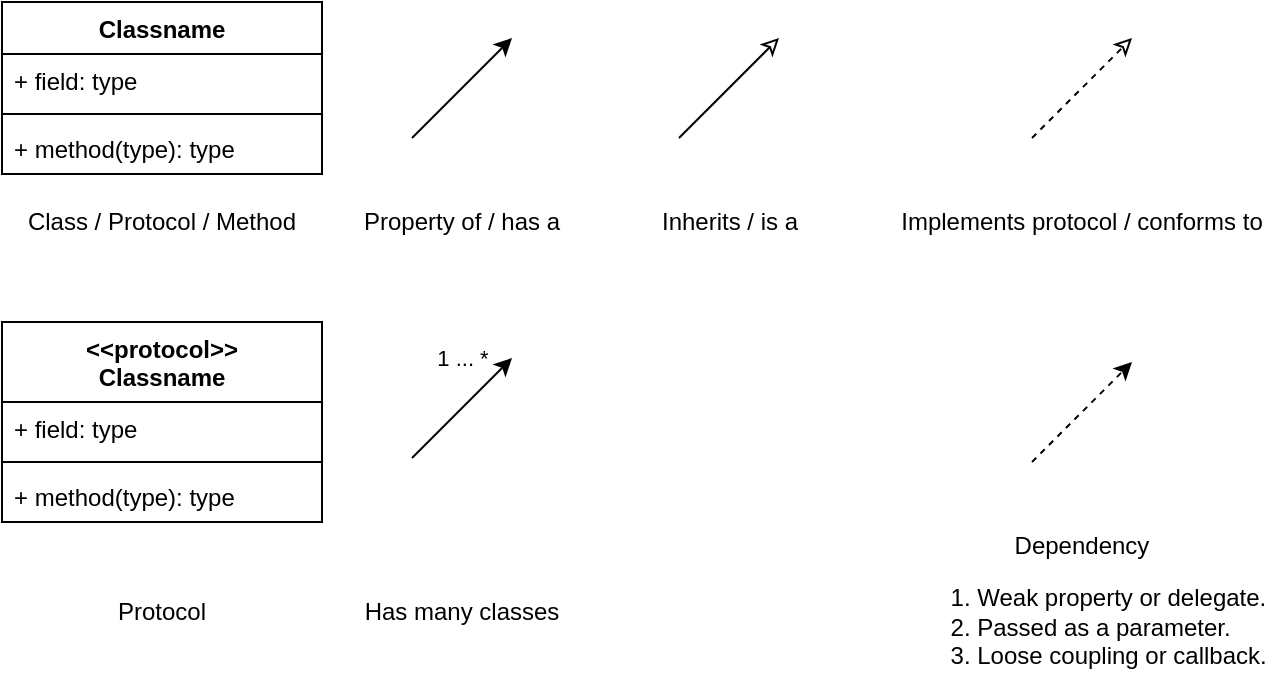 <mxfile version="15.2.7" type="device" pages="2"><diagram id="C5RBs43oDa-KdzZeNtuy" name="Description"><mxGraphModel dx="788" dy="503" grid="1" gridSize="10" guides="1" tooltips="1" connect="1" arrows="1" fold="1" page="1" pageScale="1" pageWidth="827" pageHeight="1169" math="0" shadow="0"><root><mxCell id="WIyWlLk6GJQsqaUBKTNV-0"/><mxCell id="WIyWlLk6GJQsqaUBKTNV-1" parent="WIyWlLk6GJQsqaUBKTNV-0"/><mxCell id="MYnlqdQX82v4iNZHuZaT-0" value="Classname" style="swimlane;fontStyle=1;align=center;verticalAlign=top;childLayout=stackLayout;horizontal=1;startSize=26;horizontalStack=0;resizeParent=1;resizeParentMax=0;resizeLast=0;collapsible=1;marginBottom=0;" vertex="1" parent="WIyWlLk6GJQsqaUBKTNV-1"><mxGeometry x="94" y="412" width="160" height="86" as="geometry"/></mxCell><mxCell id="MYnlqdQX82v4iNZHuZaT-1" value="+ field: type" style="text;strokeColor=none;fillColor=none;align=left;verticalAlign=top;spacingLeft=4;spacingRight=4;overflow=hidden;rotatable=0;points=[[0,0.5],[1,0.5]];portConstraint=eastwest;" vertex="1" parent="MYnlqdQX82v4iNZHuZaT-0"><mxGeometry y="26" width="160" height="26" as="geometry"/></mxCell><mxCell id="MYnlqdQX82v4iNZHuZaT-2" value="" style="line;strokeWidth=1;fillColor=none;align=left;verticalAlign=middle;spacingTop=-1;spacingLeft=3;spacingRight=3;rotatable=0;labelPosition=right;points=[];portConstraint=eastwest;" vertex="1" parent="MYnlqdQX82v4iNZHuZaT-0"><mxGeometry y="52" width="160" height="8" as="geometry"/></mxCell><mxCell id="MYnlqdQX82v4iNZHuZaT-3" value="+ method(type): type" style="text;strokeColor=none;fillColor=none;align=left;verticalAlign=top;spacingLeft=4;spacingRight=4;overflow=hidden;rotatable=0;points=[[0,0.5],[1,0.5]];portConstraint=eastwest;" vertex="1" parent="MYnlqdQX82v4iNZHuZaT-0"><mxGeometry y="60" width="160" height="26" as="geometry"/></mxCell><mxCell id="MYnlqdQX82v4iNZHuZaT-4" value="" style="endArrow=classic;html=1;" edge="1" parent="WIyWlLk6GJQsqaUBKTNV-1"><mxGeometry width="50" height="50" relative="1" as="geometry"><mxPoint x="299" y="480" as="sourcePoint"/><mxPoint x="349" y="430" as="targetPoint"/></mxGeometry></mxCell><mxCell id="MYnlqdQX82v4iNZHuZaT-5" value="Property of / has a" style="text;html=1;strokeColor=none;fillColor=none;align=center;verticalAlign=middle;whiteSpace=wrap;rounded=0;" vertex="1" parent="WIyWlLk6GJQsqaUBKTNV-1"><mxGeometry x="264" y="512" width="120" height="20" as="geometry"/></mxCell><mxCell id="MYnlqdQX82v4iNZHuZaT-6" value="" style="endArrow=classic;html=1;endFill=0;" edge="1" parent="WIyWlLk6GJQsqaUBKTNV-1"><mxGeometry width="50" height="50" relative="1" as="geometry"><mxPoint x="432.5" y="480" as="sourcePoint"/><mxPoint x="482.5" y="430" as="targetPoint"/></mxGeometry></mxCell><mxCell id="MYnlqdQX82v4iNZHuZaT-7" value="Class / Protocol / Method" style="text;html=1;strokeColor=none;fillColor=none;align=center;verticalAlign=middle;whiteSpace=wrap;rounded=0;" vertex="1" parent="WIyWlLk6GJQsqaUBKTNV-1"><mxGeometry x="99" y="512" width="150" height="20" as="geometry"/></mxCell><mxCell id="MYnlqdQX82v4iNZHuZaT-8" value="Inherits / is a" style="text;html=1;strokeColor=none;fillColor=none;align=center;verticalAlign=middle;whiteSpace=wrap;rounded=0;" vertex="1" parent="WIyWlLk6GJQsqaUBKTNV-1"><mxGeometry x="397.5" y="512" width="120" height="20" as="geometry"/></mxCell><mxCell id="MYnlqdQX82v4iNZHuZaT-9" value="" style="endArrow=classic;html=1;endFill=0;dashed=1;" edge="1" parent="WIyWlLk6GJQsqaUBKTNV-1"><mxGeometry width="50" height="50" relative="1" as="geometry"><mxPoint x="609" y="480" as="sourcePoint"/><mxPoint x="659" y="430" as="targetPoint"/></mxGeometry></mxCell><mxCell id="MYnlqdQX82v4iNZHuZaT-10" value="Implements protocol / conforms to" style="text;html=1;strokeColor=none;fillColor=none;align=center;verticalAlign=middle;whiteSpace=wrap;rounded=0;" vertex="1" parent="WIyWlLk6GJQsqaUBKTNV-1"><mxGeometry x="534" y="512" width="200" height="20" as="geometry"/></mxCell><mxCell id="MYnlqdQX82v4iNZHuZaT-11" value="" style="endArrow=classic;html=1;endFill=1;dashed=1;" edge="1" parent="WIyWlLk6GJQsqaUBKTNV-1"><mxGeometry width="50" height="50" relative="1" as="geometry"><mxPoint x="609" y="642" as="sourcePoint"/><mxPoint x="659" y="592" as="targetPoint"/></mxGeometry></mxCell><mxCell id="MYnlqdQX82v4iNZHuZaT-12" value="Dependency&lt;br&gt;&lt;ol&gt;&lt;li style=&quot;text-align: left&quot;&gt;Weak property or delegate.&lt;/li&gt;&lt;li style=&quot;text-align: left&quot;&gt;Passed as a parameter.&lt;/li&gt;&lt;li style=&quot;text-align: left&quot;&gt;Loose coupling or callback.&lt;/li&gt;&lt;/ol&gt;" style="text;html=1;strokeColor=none;fillColor=none;align=center;verticalAlign=middle;whiteSpace=wrap;rounded=0;" vertex="1" parent="WIyWlLk6GJQsqaUBKTNV-1"><mxGeometry x="540" y="677" width="188" height="80" as="geometry"/></mxCell><mxCell id="MYnlqdQX82v4iNZHuZaT-13" value="&lt;&lt;protocol&gt;&gt;&#10;Classname" style="swimlane;fontStyle=1;align=center;verticalAlign=top;childLayout=stackLayout;horizontal=1;startSize=40;horizontalStack=0;resizeParent=1;resizeParentMax=0;resizeLast=0;collapsible=1;marginBottom=0;" vertex="1" parent="WIyWlLk6GJQsqaUBKTNV-1"><mxGeometry x="94" y="572" width="160" height="100" as="geometry"/></mxCell><mxCell id="MYnlqdQX82v4iNZHuZaT-14" value="+ field: type" style="text;strokeColor=none;fillColor=none;align=left;verticalAlign=top;spacingLeft=4;spacingRight=4;overflow=hidden;rotatable=0;points=[[0,0.5],[1,0.5]];portConstraint=eastwest;" vertex="1" parent="MYnlqdQX82v4iNZHuZaT-13"><mxGeometry y="40" width="160" height="26" as="geometry"/></mxCell><mxCell id="MYnlqdQX82v4iNZHuZaT-15" value="" style="line;strokeWidth=1;fillColor=none;align=left;verticalAlign=middle;spacingTop=-1;spacingLeft=3;spacingRight=3;rotatable=0;labelPosition=right;points=[];portConstraint=eastwest;" vertex="1" parent="MYnlqdQX82v4iNZHuZaT-13"><mxGeometry y="66" width="160" height="8" as="geometry"/></mxCell><mxCell id="MYnlqdQX82v4iNZHuZaT-16" value="+ method(type): type" style="text;strokeColor=none;fillColor=none;align=left;verticalAlign=top;spacingLeft=4;spacingRight=4;overflow=hidden;rotatable=0;points=[[0,0.5],[1,0.5]];portConstraint=eastwest;" vertex="1" parent="MYnlqdQX82v4iNZHuZaT-13"><mxGeometry y="74" width="160" height="26" as="geometry"/></mxCell><mxCell id="MYnlqdQX82v4iNZHuZaT-17" value="Protocol" style="text;html=1;strokeColor=none;fillColor=none;align=center;verticalAlign=middle;whiteSpace=wrap;rounded=0;" vertex="1" parent="WIyWlLk6GJQsqaUBKTNV-1"><mxGeometry x="99" y="707" width="150" height="20" as="geometry"/></mxCell><mxCell id="NEwGOqY0Y7l0RlGgL4oX-0" value="" style="endArrow=classic;html=1;" edge="1" parent="WIyWlLk6GJQsqaUBKTNV-1"><mxGeometry width="50" height="50" relative="1" as="geometry"><mxPoint x="299" y="640" as="sourcePoint"/><mxPoint x="349" y="590" as="targetPoint"/></mxGeometry></mxCell><mxCell id="NEwGOqY0Y7l0RlGgL4oX-1" value="1 ... *" style="edgeLabel;html=1;align=center;verticalAlign=middle;resizable=0;points=[];" vertex="1" connectable="0" parent="NEwGOqY0Y7l0RlGgL4oX-0"><mxGeometry x="0.071" y="3" relative="1" as="geometry"><mxPoint y="-21" as="offset"/></mxGeometry></mxCell><mxCell id="NEwGOqY0Y7l0RlGgL4oX-2" value="Has many classes" style="text;html=1;strokeColor=none;fillColor=none;align=center;verticalAlign=middle;whiteSpace=wrap;rounded=0;" vertex="1" parent="WIyWlLk6GJQsqaUBKTNV-1"><mxGeometry x="264" y="707" width="120" height="20" as="geometry"/></mxCell></root></mxGraphModel></diagram><diagram id="Bg0Hy47L5EQv2H4X3ZQg" name="Challenge"><mxGraphModel dx="788" dy="503" grid="1" gridSize="10" guides="1" tooltips="1" connect="1" arrows="1" fold="1" page="1" pageScale="1" pageWidth="850" pageHeight="1100" math="0" shadow="0"><root><mxCell id="4TUxjk3uAsfYyBz-UIBp-0"/><mxCell id="4TUxjk3uAsfYyBz-UIBp-1" parent="4TUxjk3uAsfYyBz-UIBp-0"/><mxCell id="K3DhNAlJjDDmmAkPKSti-2" value="" style="rounded=0;whiteSpace=wrap;html=1;" vertex="1" parent="4TUxjk3uAsfYyBz-UIBp-1"><mxGeometry x="40" y="160" width="440" height="350" as="geometry"/></mxCell><mxCell id="4TUxjk3uAsfYyBz-UIBp-2" value="&lt;h1&gt;Description:&lt;/h1&gt;&lt;div&gt;&lt;ol&gt;&lt;li&gt;&lt;b&gt;Dog&lt;/b&gt; and &lt;b&gt;Cat&lt;/b&gt; inherit from &lt;b&gt;Animal&lt;/b&gt;, which defines &lt;b&gt;eat&lt;/b&gt; method.&lt;/li&gt;&lt;li&gt;&lt;b&gt;Vehicle&lt;/b&gt; protocol has one &lt;b&gt;Motor&lt;/b&gt; and one or more &lt;b&gt;Wheel&lt;/b&gt; objects.&lt;/li&gt;&lt;li&gt;&lt;b&gt;Professor&lt;/b&gt; is a &lt;b&gt;Teacher&lt;/b&gt; and conforms to a &lt;b&gt;Person&lt;/b&gt; protocol.&lt;/li&gt;&lt;/ol&gt;&lt;/div&gt;" style="text;html=1;strokeColor=none;fillColor=none;spacing=5;spacingTop=-20;whiteSpace=wrap;overflow=hidden;rounded=0;" vertex="1" parent="4TUxjk3uAsfYyBz-UIBp-1"><mxGeometry x="40" y="40" width="400" height="100" as="geometry"/></mxCell><mxCell id="RUfpCODgUtwX58ITGCoS-12" value="is an" style="edgeStyle=orthogonalEdgeStyle;rounded=0;orthogonalLoop=1;jettySize=auto;html=1;endArrow=classic;endFill=0;" edge="1" parent="4TUxjk3uAsfYyBz-UIBp-1" source="RUfpCODgUtwX58ITGCoS-0" target="RUfpCODgUtwX58ITGCoS-8"><mxGeometry y="13" relative="1" as="geometry"><mxPoint as="offset"/></mxGeometry></mxCell><mxCell id="RUfpCODgUtwX58ITGCoS-0" value="Dog" style="swimlane;fontStyle=1;align=center;verticalAlign=top;childLayout=stackLayout;horizontal=1;startSize=26;horizontalStack=0;resizeParent=1;resizeParentMax=0;resizeLast=0;collapsible=1;marginBottom=0;" vertex="1" parent="4TUxjk3uAsfYyBz-UIBp-1"><mxGeometry x="60" y="250" width="160" height="86" as="geometry"/></mxCell><mxCell id="RUfpCODgUtwX58ITGCoS-1" value="+ field: type" style="text;strokeColor=none;fillColor=none;align=left;verticalAlign=top;spacingLeft=4;spacingRight=4;overflow=hidden;rotatable=0;points=[[0,0.5],[1,0.5]];portConstraint=eastwest;" vertex="1" parent="RUfpCODgUtwX58ITGCoS-0"><mxGeometry y="26" width="160" height="26" as="geometry"/></mxCell><mxCell id="RUfpCODgUtwX58ITGCoS-2" value="" style="line;strokeWidth=1;fillColor=none;align=left;verticalAlign=middle;spacingTop=-1;spacingLeft=3;spacingRight=3;rotatable=0;labelPosition=right;points=[];portConstraint=eastwest;" vertex="1" parent="RUfpCODgUtwX58ITGCoS-0"><mxGeometry y="52" width="160" height="8" as="geometry"/></mxCell><mxCell id="RUfpCODgUtwX58ITGCoS-3" value="+ method(type): type" style="text;strokeColor=none;fillColor=none;align=left;verticalAlign=top;spacingLeft=4;spacingRight=4;overflow=hidden;rotatable=0;points=[[0,0.5],[1,0.5]];portConstraint=eastwest;" vertex="1" parent="RUfpCODgUtwX58ITGCoS-0"><mxGeometry y="60" width="160" height="26" as="geometry"/></mxCell><mxCell id="RUfpCODgUtwX58ITGCoS-13" style="edgeStyle=orthogonalEdgeStyle;rounded=0;orthogonalLoop=1;jettySize=auto;html=1;endArrow=classic;endFill=0;" edge="1" parent="4TUxjk3uAsfYyBz-UIBp-1" source="RUfpCODgUtwX58ITGCoS-4" target="RUfpCODgUtwX58ITGCoS-8"><mxGeometry relative="1" as="geometry"/></mxCell><mxCell id="K3DhNAlJjDDmmAkPKSti-1" value="is an" style="edgeLabel;html=1;align=center;verticalAlign=middle;resizable=0;points=[];" vertex="1" connectable="0" parent="RUfpCODgUtwX58ITGCoS-13"><mxGeometry x="0.004" y="3" relative="1" as="geometry"><mxPoint x="1" y="-10" as="offset"/></mxGeometry></mxCell><mxCell id="RUfpCODgUtwX58ITGCoS-4" value="Cat" style="swimlane;fontStyle=1;align=center;verticalAlign=top;childLayout=stackLayout;horizontal=1;startSize=26;horizontalStack=0;resizeParent=1;resizeParentMax=0;resizeLast=0;collapsible=1;marginBottom=0;" vertex="1" parent="4TUxjk3uAsfYyBz-UIBp-1"><mxGeometry x="60" y="370" width="160" height="86" as="geometry"/></mxCell><mxCell id="RUfpCODgUtwX58ITGCoS-5" value="+ field: type" style="text;strokeColor=none;fillColor=none;align=left;verticalAlign=top;spacingLeft=4;spacingRight=4;overflow=hidden;rotatable=0;points=[[0,0.5],[1,0.5]];portConstraint=eastwest;" vertex="1" parent="RUfpCODgUtwX58ITGCoS-4"><mxGeometry y="26" width="160" height="26" as="geometry"/></mxCell><mxCell id="RUfpCODgUtwX58ITGCoS-6" value="" style="line;strokeWidth=1;fillColor=none;align=left;verticalAlign=middle;spacingTop=-1;spacingLeft=3;spacingRight=3;rotatable=0;labelPosition=right;points=[];portConstraint=eastwest;" vertex="1" parent="RUfpCODgUtwX58ITGCoS-4"><mxGeometry y="52" width="160" height="8" as="geometry"/></mxCell><mxCell id="RUfpCODgUtwX58ITGCoS-7" value="+ method(type): type" style="text;strokeColor=none;fillColor=none;align=left;verticalAlign=top;spacingLeft=4;spacingRight=4;overflow=hidden;rotatable=0;points=[[0,0.5],[1,0.5]];portConstraint=eastwest;" vertex="1" parent="RUfpCODgUtwX58ITGCoS-4"><mxGeometry y="60" width="160" height="26" as="geometry"/></mxCell><mxCell id="RUfpCODgUtwX58ITGCoS-8" value="&lt;&lt;protocol&gt;&gt; Animal" style="swimlane;fontStyle=1;align=center;verticalAlign=top;childLayout=stackLayout;horizontal=1;startSize=26;horizontalStack=0;resizeParent=1;resizeParentMax=0;resizeLast=0;collapsible=1;marginBottom=0;" vertex="1" parent="4TUxjk3uAsfYyBz-UIBp-1"><mxGeometry x="300" y="250" width="160" height="86" as="geometry"/></mxCell><mxCell id="RUfpCODgUtwX58ITGCoS-9" value="+ field: type" style="text;strokeColor=none;fillColor=none;align=left;verticalAlign=top;spacingLeft=4;spacingRight=4;overflow=hidden;rotatable=0;points=[[0,0.5],[1,0.5]];portConstraint=eastwest;" vertex="1" parent="RUfpCODgUtwX58ITGCoS-8"><mxGeometry y="26" width="160" height="26" as="geometry"/></mxCell><mxCell id="RUfpCODgUtwX58ITGCoS-10" value="" style="line;strokeWidth=1;fillColor=none;align=left;verticalAlign=middle;spacingTop=-1;spacingLeft=3;spacingRight=3;rotatable=0;labelPosition=right;points=[];portConstraint=eastwest;" vertex="1" parent="RUfpCODgUtwX58ITGCoS-8"><mxGeometry y="52" width="160" height="8" as="geometry"/></mxCell><mxCell id="RUfpCODgUtwX58ITGCoS-11" value="eat(_:)" style="text;strokeColor=none;fillColor=none;align=left;verticalAlign=top;spacingLeft=4;spacingRight=4;overflow=hidden;rotatable=0;points=[[0,0.5],[1,0.5]];portConstraint=eastwest;" vertex="1" parent="RUfpCODgUtwX58ITGCoS-8"><mxGeometry y="60" width="160" height="26" as="geometry"/></mxCell><mxCell id="K3DhNAlJjDDmmAkPKSti-3" value="&lt;h2&gt;Challenge 1&lt;/h2&gt;" style="text;html=1;strokeColor=none;fillColor=none;align=center;verticalAlign=middle;whiteSpace=wrap;rounded=0;" vertex="1" parent="4TUxjk3uAsfYyBz-UIBp-1"><mxGeometry x="180" y="180" width="160" height="20" as="geometry"/></mxCell><mxCell id="0Qa734TmD_Awrc7Q9wcH-0" value="" style="rounded=0;whiteSpace=wrap;html=1;" vertex="1" parent="4TUxjk3uAsfYyBz-UIBp-1"><mxGeometry x="40" y="560" width="440" height="350" as="geometry"/></mxCell><mxCell id="0Qa734TmD_Awrc7Q9wcH-1" value="&lt;h2&gt;Challenge 2&lt;/h2&gt;" style="text;html=1;strokeColor=none;fillColor=none;align=center;verticalAlign=middle;whiteSpace=wrap;rounded=0;" vertex="1" parent="4TUxjk3uAsfYyBz-UIBp-1"><mxGeometry x="180" y="580" width="160" height="20" as="geometry"/></mxCell><mxCell id="0Qa734TmD_Awrc7Q9wcH-14" style="edgeStyle=orthogonalEdgeStyle;rounded=0;orthogonalLoop=1;jettySize=auto;html=1;endArrow=classic;endFill=1;" edge="1" parent="4TUxjk3uAsfYyBz-UIBp-1" source="0Qa734TmD_Awrc7Q9wcH-2" target="0Qa734TmD_Awrc7Q9wcH-6"><mxGeometry relative="1" as="geometry"/></mxCell><mxCell id="0Qa734TmD_Awrc7Q9wcH-15" value="has a" style="edgeLabel;html=1;align=center;verticalAlign=middle;resizable=0;points=[];" vertex="1" connectable="0" parent="0Qa734TmD_Awrc7Q9wcH-14"><mxGeometry x="-0.259" relative="1" as="geometry"><mxPoint x="20" as="offset"/></mxGeometry></mxCell><mxCell id="0Qa734TmD_Awrc7Q9wcH-16" value="1 ... 1" style="edgeLabel;html=1;align=center;verticalAlign=middle;resizable=0;points=[];" vertex="1" connectable="0" parent="0Qa734TmD_Awrc7Q9wcH-14"><mxGeometry x="0.444" y="-1" relative="1" as="geometry"><mxPoint x="-19" y="5" as="offset"/></mxGeometry></mxCell><mxCell id="0Qa734TmD_Awrc7Q9wcH-17" value="has a" style="edgeStyle=orthogonalEdgeStyle;rounded=0;orthogonalLoop=1;jettySize=auto;html=1;endArrow=classic;endFill=1;" edge="1" parent="4TUxjk3uAsfYyBz-UIBp-1" source="0Qa734TmD_Awrc7Q9wcH-2" target="0Qa734TmD_Awrc7Q9wcH-10"><mxGeometry y="13" relative="1" as="geometry"><mxPoint as="offset"/></mxGeometry></mxCell><mxCell id="0Qa734TmD_Awrc7Q9wcH-18" value="1 ... *" style="edgeLabel;html=1;align=center;verticalAlign=middle;resizable=0;points=[];" vertex="1" connectable="0" parent="0Qa734TmD_Awrc7Q9wcH-17"><mxGeometry x="0.65" relative="1" as="geometry"><mxPoint y="17" as="offset"/></mxGeometry></mxCell><mxCell id="0Qa734TmD_Awrc7Q9wcH-2" value="&lt;&lt;protocol&gt;&gt; Vehicle" style="swimlane;fontStyle=1;align=center;verticalAlign=top;childLayout=stackLayout;horizontal=1;startSize=26;horizontalStack=0;resizeParent=1;resizeParentMax=0;resizeLast=0;collapsible=1;marginBottom=0;" vertex="1" parent="4TUxjk3uAsfYyBz-UIBp-1"><mxGeometry x="60" y="630" width="160" height="86" as="geometry"/></mxCell><mxCell id="0Qa734TmD_Awrc7Q9wcH-3" value="+ field: type" style="text;strokeColor=none;fillColor=none;align=left;verticalAlign=top;spacingLeft=4;spacingRight=4;overflow=hidden;rotatable=0;points=[[0,0.5],[1,0.5]];portConstraint=eastwest;" vertex="1" parent="0Qa734TmD_Awrc7Q9wcH-2"><mxGeometry y="26" width="160" height="26" as="geometry"/></mxCell><mxCell id="0Qa734TmD_Awrc7Q9wcH-4" value="" style="line;strokeWidth=1;fillColor=none;align=left;verticalAlign=middle;spacingTop=-1;spacingLeft=3;spacingRight=3;rotatable=0;labelPosition=right;points=[];portConstraint=eastwest;" vertex="1" parent="0Qa734TmD_Awrc7Q9wcH-2"><mxGeometry y="52" width="160" height="8" as="geometry"/></mxCell><mxCell id="0Qa734TmD_Awrc7Q9wcH-5" value="+ method(type): type" style="text;strokeColor=none;fillColor=none;align=left;verticalAlign=top;spacingLeft=4;spacingRight=4;overflow=hidden;rotatable=0;points=[[0,0.5],[1,0.5]];portConstraint=eastwest;" vertex="1" parent="0Qa734TmD_Awrc7Q9wcH-2"><mxGeometry y="60" width="160" height="26" as="geometry"/></mxCell><mxCell id="0Qa734TmD_Awrc7Q9wcH-6" value="Motor" style="swimlane;fontStyle=1;align=center;verticalAlign=top;childLayout=stackLayout;horizontal=1;startSize=26;horizontalStack=0;resizeParent=1;resizeParentMax=0;resizeLast=0;collapsible=1;marginBottom=0;" vertex="1" parent="4TUxjk3uAsfYyBz-UIBp-1"><mxGeometry x="60" y="770" width="160" height="86" as="geometry"/></mxCell><mxCell id="0Qa734TmD_Awrc7Q9wcH-7" value="+ field: type" style="text;strokeColor=none;fillColor=none;align=left;verticalAlign=top;spacingLeft=4;spacingRight=4;overflow=hidden;rotatable=0;points=[[0,0.5],[1,0.5]];portConstraint=eastwest;" vertex="1" parent="0Qa734TmD_Awrc7Q9wcH-6"><mxGeometry y="26" width="160" height="26" as="geometry"/></mxCell><mxCell id="0Qa734TmD_Awrc7Q9wcH-8" value="" style="line;strokeWidth=1;fillColor=none;align=left;verticalAlign=middle;spacingTop=-1;spacingLeft=3;spacingRight=3;rotatable=0;labelPosition=right;points=[];portConstraint=eastwest;" vertex="1" parent="0Qa734TmD_Awrc7Q9wcH-6"><mxGeometry y="52" width="160" height="8" as="geometry"/></mxCell><mxCell id="0Qa734TmD_Awrc7Q9wcH-9" value="+ method(type): type" style="text;strokeColor=none;fillColor=none;align=left;verticalAlign=top;spacingLeft=4;spacingRight=4;overflow=hidden;rotatable=0;points=[[0,0.5],[1,0.5]];portConstraint=eastwest;" vertex="1" parent="0Qa734TmD_Awrc7Q9wcH-6"><mxGeometry y="60" width="160" height="26" as="geometry"/></mxCell><mxCell id="0Qa734TmD_Awrc7Q9wcH-10" value="Wheel" style="swimlane;fontStyle=1;align=center;verticalAlign=top;childLayout=stackLayout;horizontal=1;startSize=26;horizontalStack=0;resizeParent=1;resizeParentMax=0;resizeLast=0;collapsible=1;marginBottom=0;" vertex="1" parent="4TUxjk3uAsfYyBz-UIBp-1"><mxGeometry x="300" y="630" width="160" height="86" as="geometry"/></mxCell><mxCell id="0Qa734TmD_Awrc7Q9wcH-11" value="+ field: type" style="text;strokeColor=none;fillColor=none;align=left;verticalAlign=top;spacingLeft=4;spacingRight=4;overflow=hidden;rotatable=0;points=[[0,0.5],[1,0.5]];portConstraint=eastwest;" vertex="1" parent="0Qa734TmD_Awrc7Q9wcH-10"><mxGeometry y="26" width="160" height="26" as="geometry"/></mxCell><mxCell id="0Qa734TmD_Awrc7Q9wcH-12" value="" style="line;strokeWidth=1;fillColor=none;align=left;verticalAlign=middle;spacingTop=-1;spacingLeft=3;spacingRight=3;rotatable=0;labelPosition=right;points=[];portConstraint=eastwest;" vertex="1" parent="0Qa734TmD_Awrc7Q9wcH-10"><mxGeometry y="52" width="160" height="8" as="geometry"/></mxCell><mxCell id="0Qa734TmD_Awrc7Q9wcH-13" value="+ method(type): type" style="text;strokeColor=none;fillColor=none;align=left;verticalAlign=top;spacingLeft=4;spacingRight=4;overflow=hidden;rotatable=0;points=[[0,0.5],[1,0.5]];portConstraint=eastwest;" vertex="1" parent="0Qa734TmD_Awrc7Q9wcH-10"><mxGeometry y="60" width="160" height="26" as="geometry"/></mxCell><mxCell id="PchXAd1K2xzJqetYJbu5-0" value="" style="rounded=0;whiteSpace=wrap;html=1;" vertex="1" parent="4TUxjk3uAsfYyBz-UIBp-1"><mxGeometry x="520" y="160" width="440" height="350" as="geometry"/></mxCell><mxCell id="PchXAd1K2xzJqetYJbu5-1" value="&lt;h2&gt;Challenge 3&lt;/h2&gt;" style="text;html=1;strokeColor=none;fillColor=none;align=center;verticalAlign=middle;whiteSpace=wrap;rounded=0;" vertex="1" parent="4TUxjk3uAsfYyBz-UIBp-1"><mxGeometry x="660" y="180" width="160" height="20" as="geometry"/></mxCell><mxCell id="PchXAd1K2xzJqetYJbu5-14" style="edgeStyle=orthogonalEdgeStyle;rounded=0;orthogonalLoop=1;jettySize=auto;html=1;endArrow=classic;endFill=0;" edge="1" parent="4TUxjk3uAsfYyBz-UIBp-1" source="PchXAd1K2xzJqetYJbu5-2" target="PchXAd1K2xzJqetYJbu5-6"><mxGeometry relative="1" as="geometry"/></mxCell><mxCell id="PchXAd1K2xzJqetYJbu5-16" value="is a" style="edgeLabel;html=1;align=center;verticalAlign=middle;resizable=0;points=[];" vertex="1" connectable="0" parent="PchXAd1K2xzJqetYJbu5-14"><mxGeometry x="-0.484" relative="1" as="geometry"><mxPoint x="20" y="2" as="offset"/></mxGeometry></mxCell><mxCell id="PchXAd1K2xzJqetYJbu5-15" style="edgeStyle=orthogonalEdgeStyle;rounded=0;orthogonalLoop=1;jettySize=auto;html=1;endArrow=classic;endFill=0;dashed=1;" edge="1" parent="4TUxjk3uAsfYyBz-UIBp-1" source="PchXAd1K2xzJqetYJbu5-2" target="PchXAd1K2xzJqetYJbu5-10"><mxGeometry relative="1" as="geometry"/></mxCell><mxCell id="blheDev1oooiMWy6B9qU-0" value="conforms to" style="edgeLabel;html=1;align=center;verticalAlign=middle;resizable=0;points=[];" vertex="1" connectable="0" parent="PchXAd1K2xzJqetYJbu5-15"><mxGeometry x="-0.057" y="-1" relative="1" as="geometry"><mxPoint y="-14" as="offset"/></mxGeometry></mxCell><mxCell id="PchXAd1K2xzJqetYJbu5-2" value="Professor" style="swimlane;fontStyle=1;align=center;verticalAlign=top;childLayout=stackLayout;horizontal=1;startSize=26;horizontalStack=0;resizeParent=1;resizeParentMax=0;resizeLast=0;collapsible=1;marginBottom=0;" vertex="1" parent="4TUxjk3uAsfYyBz-UIBp-1"><mxGeometry x="540" y="250" width="160" height="86" as="geometry"/></mxCell><mxCell id="PchXAd1K2xzJqetYJbu5-3" value="+ field: type" style="text;strokeColor=none;fillColor=none;align=left;verticalAlign=top;spacingLeft=4;spacingRight=4;overflow=hidden;rotatable=0;points=[[0,0.5],[1,0.5]];portConstraint=eastwest;" vertex="1" parent="PchXAd1K2xzJqetYJbu5-2"><mxGeometry y="26" width="160" height="26" as="geometry"/></mxCell><mxCell id="PchXAd1K2xzJqetYJbu5-4" value="" style="line;strokeWidth=1;fillColor=none;align=left;verticalAlign=middle;spacingTop=-1;spacingLeft=3;spacingRight=3;rotatable=0;labelPosition=right;points=[];portConstraint=eastwest;" vertex="1" parent="PchXAd1K2xzJqetYJbu5-2"><mxGeometry y="52" width="160" height="8" as="geometry"/></mxCell><mxCell id="PchXAd1K2xzJqetYJbu5-5" value="+ method(type): type" style="text;strokeColor=none;fillColor=none;align=left;verticalAlign=top;spacingLeft=4;spacingRight=4;overflow=hidden;rotatable=0;points=[[0,0.5],[1,0.5]];portConstraint=eastwest;" vertex="1" parent="PchXAd1K2xzJqetYJbu5-2"><mxGeometry y="60" width="160" height="26" as="geometry"/></mxCell><mxCell id="PchXAd1K2xzJqetYJbu5-6" value="Teacher" style="swimlane;fontStyle=1;align=center;verticalAlign=top;childLayout=stackLayout;horizontal=1;startSize=26;horizontalStack=0;resizeParent=1;resizeParentMax=0;resizeLast=0;collapsible=1;marginBottom=0;" vertex="1" parent="4TUxjk3uAsfYyBz-UIBp-1"><mxGeometry x="540" y="370" width="160" height="86" as="geometry"/></mxCell><mxCell id="PchXAd1K2xzJqetYJbu5-7" value="+ field: type" style="text;strokeColor=none;fillColor=none;align=left;verticalAlign=top;spacingLeft=4;spacingRight=4;overflow=hidden;rotatable=0;points=[[0,0.5],[1,0.5]];portConstraint=eastwest;" vertex="1" parent="PchXAd1K2xzJqetYJbu5-6"><mxGeometry y="26" width="160" height="26" as="geometry"/></mxCell><mxCell id="PchXAd1K2xzJqetYJbu5-8" value="" style="line;strokeWidth=1;fillColor=none;align=left;verticalAlign=middle;spacingTop=-1;spacingLeft=3;spacingRight=3;rotatable=0;labelPosition=right;points=[];portConstraint=eastwest;" vertex="1" parent="PchXAd1K2xzJqetYJbu5-6"><mxGeometry y="52" width="160" height="8" as="geometry"/></mxCell><mxCell id="PchXAd1K2xzJqetYJbu5-9" value="+ method(type): type" style="text;strokeColor=none;fillColor=none;align=left;verticalAlign=top;spacingLeft=4;spacingRight=4;overflow=hidden;rotatable=0;points=[[0,0.5],[1,0.5]];portConstraint=eastwest;" vertex="1" parent="PchXAd1K2xzJqetYJbu5-6"><mxGeometry y="60" width="160" height="26" as="geometry"/></mxCell><mxCell id="PchXAd1K2xzJqetYJbu5-10" value="&lt;&lt;protocol&gt;&gt; Person" style="swimlane;fontStyle=1;align=center;verticalAlign=top;childLayout=stackLayout;horizontal=1;startSize=26;horizontalStack=0;resizeParent=1;resizeParentMax=0;resizeLast=0;collapsible=1;marginBottom=0;" vertex="1" parent="4TUxjk3uAsfYyBz-UIBp-1"><mxGeometry x="780" y="250" width="160" height="86" as="geometry"/></mxCell><mxCell id="PchXAd1K2xzJqetYJbu5-11" value="+ field: type" style="text;strokeColor=none;fillColor=none;align=left;verticalAlign=top;spacingLeft=4;spacingRight=4;overflow=hidden;rotatable=0;points=[[0,0.5],[1,0.5]];portConstraint=eastwest;" vertex="1" parent="PchXAd1K2xzJqetYJbu5-10"><mxGeometry y="26" width="160" height="26" as="geometry"/></mxCell><mxCell id="PchXAd1K2xzJqetYJbu5-12" value="" style="line;strokeWidth=1;fillColor=none;align=left;verticalAlign=middle;spacingTop=-1;spacingLeft=3;spacingRight=3;rotatable=0;labelPosition=right;points=[];portConstraint=eastwest;" vertex="1" parent="PchXAd1K2xzJqetYJbu5-10"><mxGeometry y="52" width="160" height="8" as="geometry"/></mxCell><mxCell id="PchXAd1K2xzJqetYJbu5-13" value="+ method(type): type" style="text;strokeColor=none;fillColor=none;align=left;verticalAlign=top;spacingLeft=4;spacingRight=4;overflow=hidden;rotatable=0;points=[[0,0.5],[1,0.5]];portConstraint=eastwest;" vertex="1" parent="PchXAd1K2xzJqetYJbu5-10"><mxGeometry y="60" width="160" height="26" as="geometry"/></mxCell></root></mxGraphModel></diagram></mxfile>